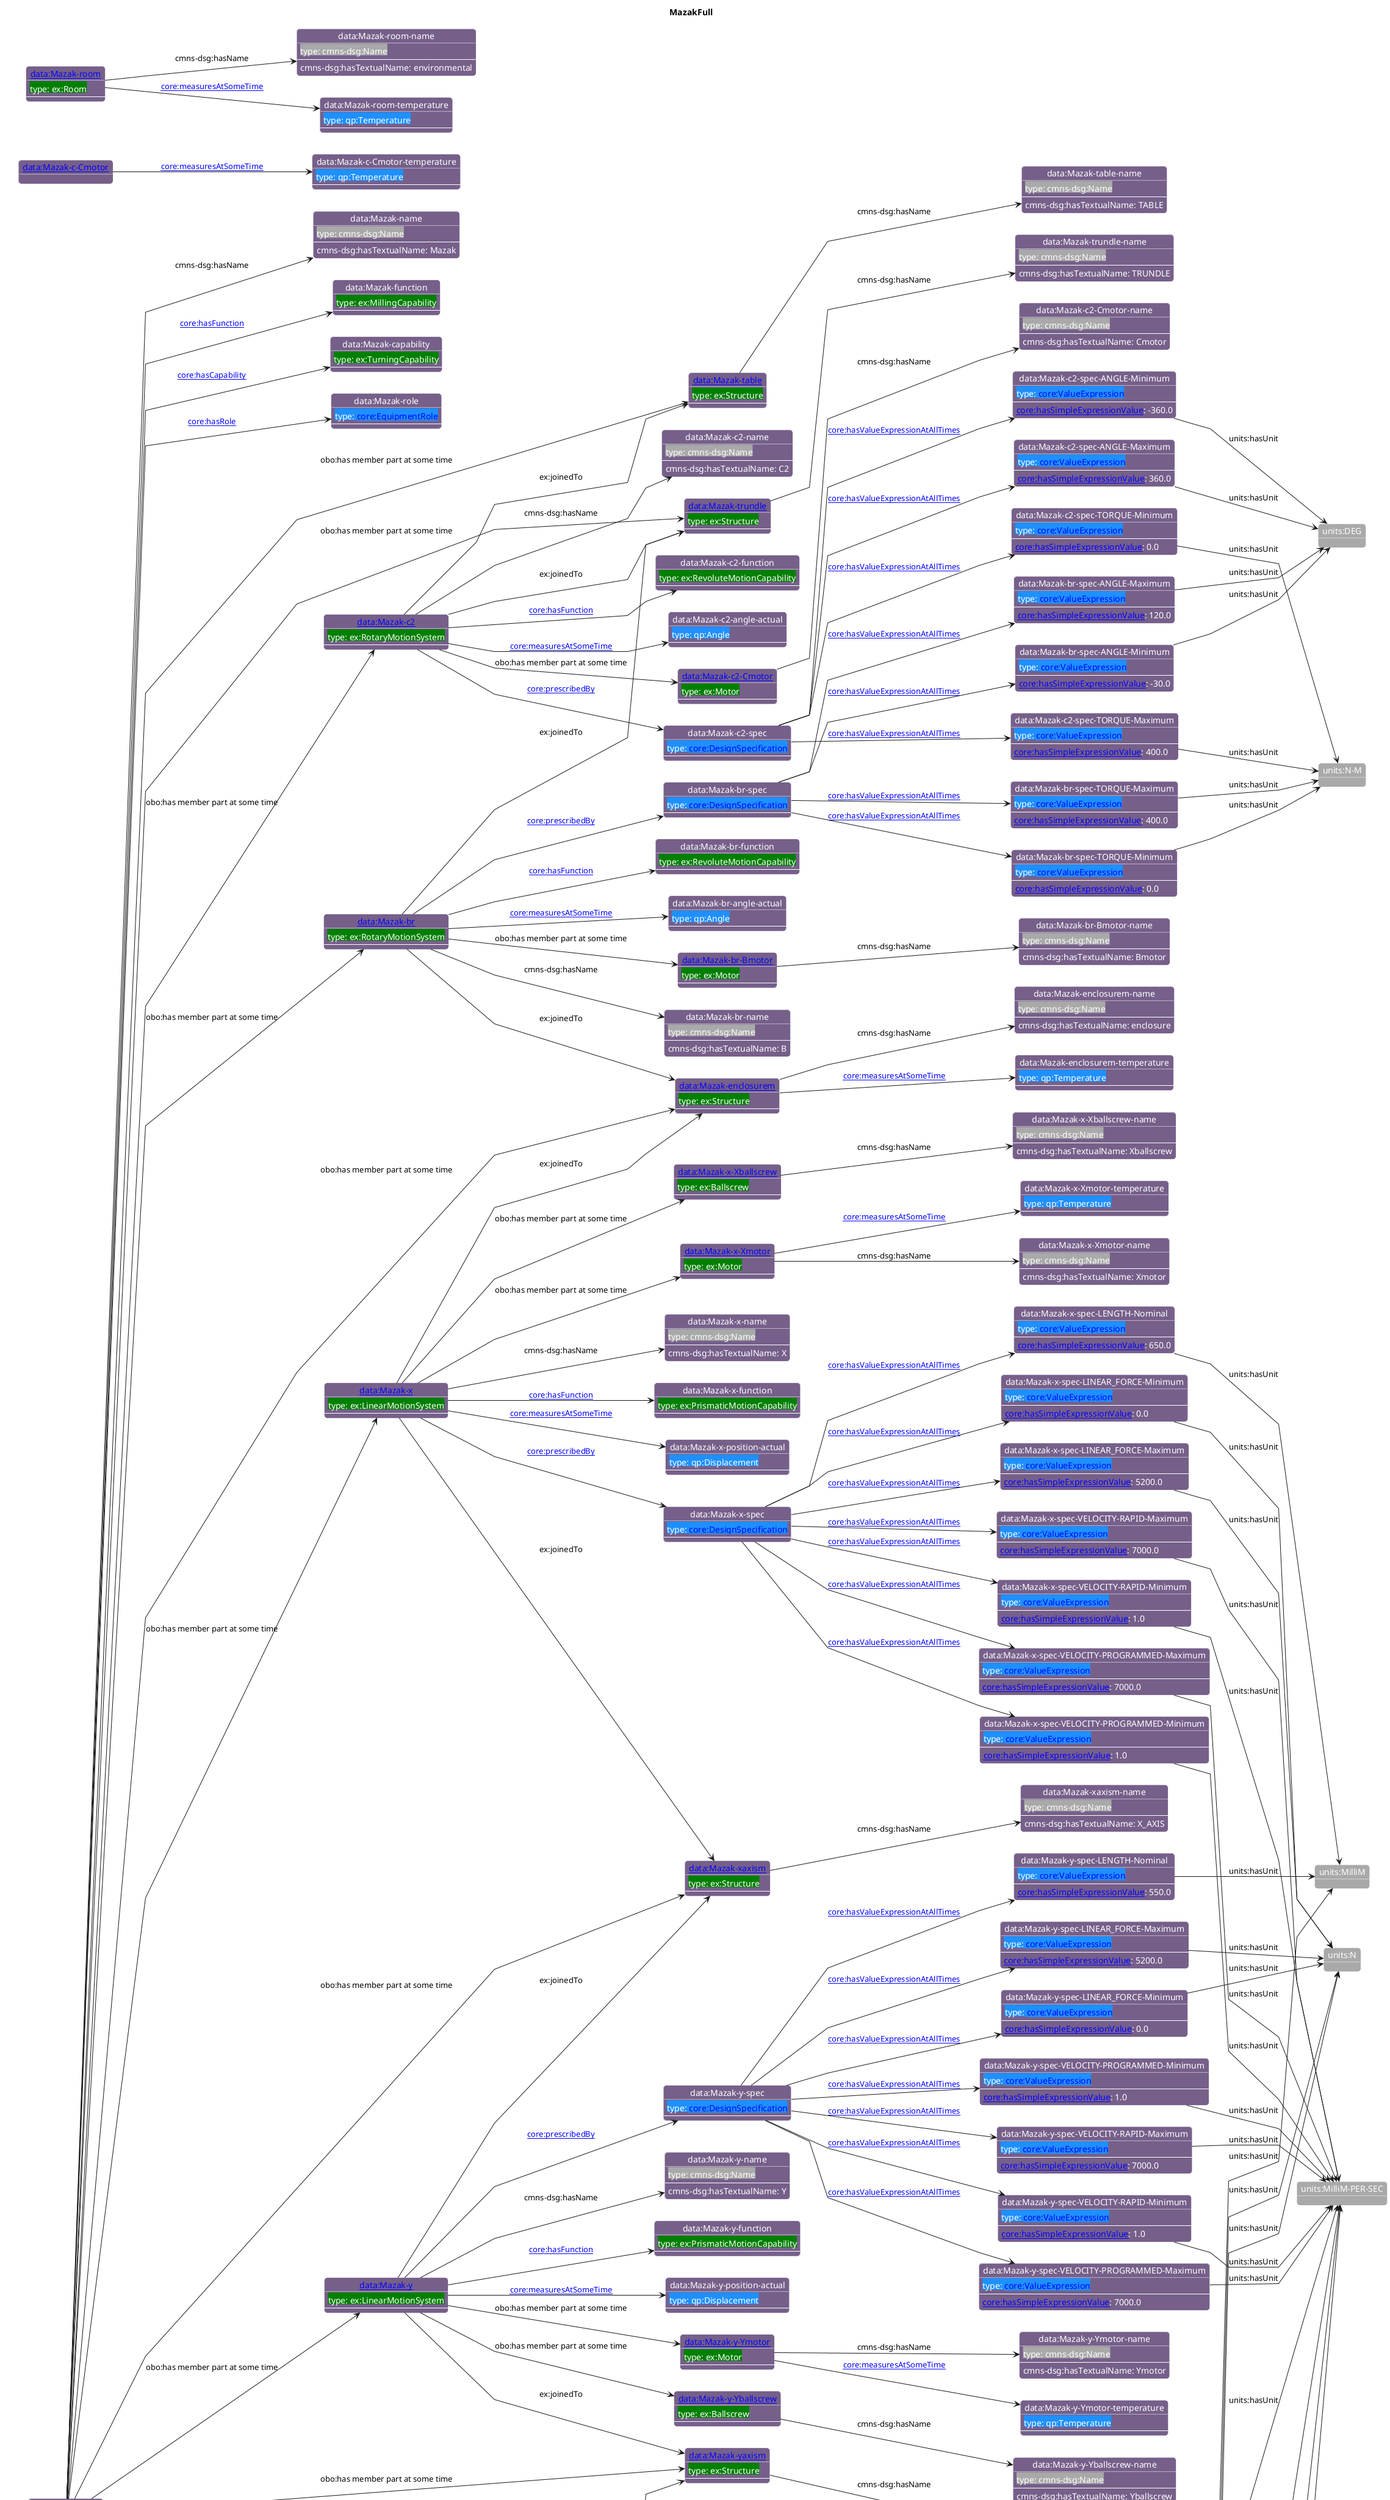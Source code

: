 @startuml
skinparam linetype polyline
left to right direction
title MazakFull

skinparam roundCorner 10

skinparam object {
  BackgroundColor 76608A
  fontColor White
  BorderColor White 
  FontName Helvetica   
}

skinparam class{
   BackgroundColor White
   fontColor black
   FontStyle bold
   FontName Helvetica
}

object "data:" as o1 #76608A {
 <back:#DarkGrey>type: owl:Ontology</back> 
---
 }
object "ex:" as o2 #Green 
object "[[./Mazak.html data:Mazak]]" as o3 #76608A {
 <back:#Green>type: ex:Machine</back> 
---
 }
object "data:Mazak-name" as o4 #76608A {
 <back:#DarkGrey>type: cmns-dsg:Name</back> 
---
 }
object "data:Mazak-function" as o5 #76608A {
 <back:#Green>type: ex:MillingCapability</back> 
---
 }
object "data:Mazak-capability" as o6 #76608A {
 <back:#Green>type: ex:TurningCapability</back> 
---
 }
object "data:Mazak-role" as o7 #76608A {
 <back:#1E90FF>type: [[https://spec.industrialontologies.org/ontology/core/Core/EquipmentRole core:EquipmentRole]]</back> 
---
 }
object "[[./Mazak-xaxism.html data:Mazak-xaxism]]" as o8 #76608A {
 <back:#Green>type: ex:Structure</back> 
---
 }
object "[[./Mazak-yaxism.html data:Mazak-yaxism]]" as o9 #76608A {
 <back:#Green>type: ex:Structure</back> 
---
 }
object "[[./Mazak-zaxis.html data:Mazak-zaxis]]" as o10 #76608A {
 <back:#Green>type: ex:Structure</back> 
---
 }
object "[[./Mazak-table.html data:Mazak-table]]" as o11 #76608A {
 <back:#Green>type: ex:Structure</back> 
---
 }
object "[[./Mazak-trundle.html data:Mazak-trundle]]" as o12 #76608A {
 <back:#Green>type: ex:Structure</back> 
---
 }
object "[[./Mazak-x.html data:Mazak-x]]" as o13 #76608A {
 <back:#Green>type: ex:LinearMotionSystem</back> 
---
 }
object "[[./Mazak-y.html data:Mazak-y]]" as o14 #76608A {
 <back:#Green>type: ex:LinearMotionSystem</back> 
---
 }
object "[[./Mazak-z.html data:Mazak-z]]" as o15 #76608A {
 <back:#Green>type: ex:LinearMotionSystem</back> 
---
 }
object "[[./Mazak-c.html data:Mazak-c]]" as o16 #76608A {
 <back:#Green>type: ex:RotaryMotionSystem</back> 
---
 }
object "[[./Mazak-br.html data:Mazak-br]]" as o17 #76608A {
 <back:#Green>type: ex:RotaryMotionSystem</back> 
---
 }
object "[[./Mazak-c2.html data:Mazak-c2]]" as o18 #76608A {
 <back:#Green>type: ex:RotaryMotionSystem</back> 
---
 }
object "[[./Mazak-cont.html data:Mazak-cont]]" as o19 #76608A {
 <back:#Green>type: ex:ControlSystem</back> 
---
 }
object "[[./Mazak-door1.html data:Mazak-door1]]" as o20 #76608A {
 <back:#DFA702>type: obo:object</back> 
---
 }
object "[[./Mazak-partocc.html data:Mazak-partocc]]" as o21 #76608A {
 <back:#Green>type: ex:Part</back> 
---
 }
object "[[./Mazak-elec.html data:Mazak-elec]]" as o22 #76608A {
 <back:#Green>type: ex:ElectricalSystem</back> 
---
 }
object "[[./Mazak-hydraulic.html data:Mazak-hydraulic]]" as o23 #76608A {
 <back:#Green>type: ex:HydraulicSystem</back> 
---
 }
object "[[./Mazak-coolant.html data:Mazak-coolant]]" as o24 #76608A {
 <back:#DFA702>type: obo:object</back> 
---
 }
object "[[./Mazak-pneumatic.html data:Mazak-pneumatic]]" as o25 #76608A {
 <back:#Green>type: ex:PneumaticSystem</back> 
---
 }
object "[[./Mazak-lubrication.html data:Mazak-lubrication]]" as o26 #76608A {
 <back:#Green>type: ex:LubricationSystem</back> 
---
 }
object "[[./Mazak-personnelm.html data:Mazak-personnelm]]" as o27 #76608A {
 <back:#1E90FF>type: [[https://spec.industrialontologies.org/ontology/core/Core/Person core:Person]]</back> 
---
 }
object "[[./Mazak-procstock.html data:Mazak-procstock]]" as o28 #76608A {
 <back:#Green>type: ex:Stock</back> 
---
 }
object "[[./Mazak-enclosurem.html data:Mazak-enclosurem]]" as o29 #76608A {
 <back:#Green>type: ex:Structure</back> 
---
 }
object "data:Mazak-xaxism-name" as o30 #76608A {
 <back:#DarkGrey>type: cmns-dsg:Name</back> 
---
 }
object "data:Mazak-yaxism-name" as o31 #76608A {
 <back:#DarkGrey>type: cmns-dsg:Name</back> 
---
 }
object "data:Mazak-zaxis-name" as o32 #76608A {
 <back:#DarkGrey>type: cmns-dsg:Name</back> 
---
 }
object "data:Mazak-table-name" as o33 #76608A {
 <back:#DarkGrey>type: cmns-dsg:Name</back> 
---
 }
object "data:Mazak-trundle-name" as o34 #76608A {
 <back:#DarkGrey>type: cmns-dsg:Name</back> 
---
 }
object "data:Mazak-x-name" as o35 #76608A {
 <back:#DarkGrey>type: cmns-dsg:Name</back> 
---
 }
object "data:Mazak-x-spec" as o36 #76608A {
 <back:#1E90FF>type: [[https://spec.industrialontologies.org/ontology/core/Core/DesignSpecification core:DesignSpecification]]</back> 
---
 }
object "data:Mazak-x-function" as o37 #76608A {
 <back:#Green>type: ex:PrismaticMotionCapability</back> 
---
 }
object "data:Mazak-x-position-actual" as o38 #76608A {
 <back:#1E90FF>type: qp:Displacement</back> 
---
 }
object "[[./Mazak-x-Xballscrew.html data:Mazak-x-Xballscrew]]" as o39 #76608A {
 <back:#Green>type: ex:Ballscrew</back> 
---
 }
object "[[./Mazak-x-Xmotor.html data:Mazak-x-Xmotor]]" as o40 #76608A {
 <back:#Green>type: ex:Motor</back> 
---
 }
object "data:Mazak-x-spec-LENGTH-Nominal" as o41 #76608A {
 <back:#1E90FF>type: [[https://spec.industrialontologies.org/ontology/core/Core/ValueExpression core:ValueExpression]]</back> 
---
 }
object "data:Mazak-x-spec-LINEAR_FORCE-Maximum" as o42 #76608A {
 <back:#1E90FF>type: [[https://spec.industrialontologies.org/ontology/core/Core/ValueExpression core:ValueExpression]]</back> 
---
 }
object "data:Mazak-x-spec-LINEAR_FORCE-Minimum" as o43 #76608A {
 <back:#1E90FF>type: [[https://spec.industrialontologies.org/ontology/core/Core/ValueExpression core:ValueExpression]]</back> 
---
 }
object "data:Mazak-x-spec-VELOCITY-RAPID-Maximum" as o44 #76608A {
 <back:#1E90FF>type: [[https://spec.industrialontologies.org/ontology/core/Core/ValueExpression core:ValueExpression]]</back> 
---
 }
object "data:Mazak-x-spec-VELOCITY-RAPID-Minimum" as o45 #76608A {
 <back:#1E90FF>type: [[https://spec.industrialontologies.org/ontology/core/Core/ValueExpression core:ValueExpression]]</back> 
---
 }
object "data:Mazak-x-spec-VELOCITY-PROGRAMMED-Maximum" as o46 #76608A {
 <back:#1E90FF>type: [[https://spec.industrialontologies.org/ontology/core/Core/ValueExpression core:ValueExpression]]</back> 
---
 }
object "data:Mazak-x-spec-VELOCITY-PROGRAMMED-Minimum" as o47 #76608A {
 <back:#1E90FF>type: [[https://spec.industrialontologies.org/ontology/core/Core/ValueExpression core:ValueExpression]]</back> 
---
 }
object "units:MilliM" as o48 #DarkGrey 
object "units:N" as o49 #DarkGrey 
object "units:MilliM-PER-SEC" as o50 #DarkGrey 
object "data:Mazak-x-Xmotor-temperature" as o51 #76608A {
 <back:#1E90FF>type: qp:Temperature</back> 
---
 }
object "data:Mazak-x-Xmotor-name" as o52 #76608A {
 <back:#DarkGrey>type: cmns-dsg:Name</back> 
---
 }
object "data:Mazak-x-Xballscrew-name" as o53 #76608A {
 <back:#DarkGrey>type: cmns-dsg:Name</back> 
---
 }
object "data:Mazak-y-name" as o54 #76608A {
 <back:#DarkGrey>type: cmns-dsg:Name</back> 
---
 }
object "data:Mazak-y-spec" as o55 #76608A {
 <back:#1E90FF>type: [[https://spec.industrialontologies.org/ontology/core/Core/DesignSpecification core:DesignSpecification]]</back> 
---
 }
object "data:Mazak-y-function" as o56 #76608A {
 <back:#Green>type: ex:PrismaticMotionCapability</back> 
---
 }
object "data:Mazak-y-position-actual" as o57 #76608A {
 <back:#1E90FF>type: qp:Displacement</back> 
---
 }
object "[[./Mazak-y-Yballscrew.html data:Mazak-y-Yballscrew]]" as o58 #76608A {
 <back:#Green>type: ex:Ballscrew</back> 
---
 }
object "[[./Mazak-y-Ymotor.html data:Mazak-y-Ymotor]]" as o59 #76608A {
 <back:#Green>type: ex:Motor</back> 
---
 }
object "data:Mazak-y-spec-LENGTH-Nominal" as o60 #76608A {
 <back:#1E90FF>type: [[https://spec.industrialontologies.org/ontology/core/Core/ValueExpression core:ValueExpression]]</back> 
---
 }
object "data:Mazak-y-spec-LINEAR_FORCE-Maximum" as o61 #76608A {
 <back:#1E90FF>type: [[https://spec.industrialontologies.org/ontology/core/Core/ValueExpression core:ValueExpression]]</back> 
---
 }
object "data:Mazak-y-spec-LINEAR_FORCE-Minimum" as o62 #76608A {
 <back:#1E90FF>type: [[https://spec.industrialontologies.org/ontology/core/Core/ValueExpression core:ValueExpression]]</back> 
---
 }
object "data:Mazak-y-spec-VELOCITY-RAPID-Maximum" as o63 #76608A {
 <back:#1E90FF>type: [[https://spec.industrialontologies.org/ontology/core/Core/ValueExpression core:ValueExpression]]</back> 
---
 }
object "data:Mazak-y-spec-VELOCITY-RAPID-Minimum" as o64 #76608A {
 <back:#1E90FF>type: [[https://spec.industrialontologies.org/ontology/core/Core/ValueExpression core:ValueExpression]]</back> 
---
 }
object "data:Mazak-y-spec-VELOCITY-PROGRAMMED-Maximum" as o65 #76608A {
 <back:#1E90FF>type: [[https://spec.industrialontologies.org/ontology/core/Core/ValueExpression core:ValueExpression]]</back> 
---
 }
object "data:Mazak-y-spec-VELOCITY-PROGRAMMED-Minimum" as o66 #76608A {
 <back:#1E90FF>type: [[https://spec.industrialontologies.org/ontology/core/Core/ValueExpression core:ValueExpression]]</back> 
---
 }
object "data:Mazak-y-Ymotor-temperature" as o67 #76608A {
 <back:#1E90FF>type: qp:Temperature</back> 
---
 }
object "data:Mazak-y-Ymotor-name" as o68 #76608A {
 <back:#DarkGrey>type: cmns-dsg:Name</back> 
---
 }
object "data:Mazak-y-Yballscrew-name" as o69 #76608A {
 <back:#DarkGrey>type: cmns-dsg:Name</back> 
---
 }
object "data:Mazak-z-name" as o70 #76608A {
 <back:#DarkGrey>type: cmns-dsg:Name</back> 
---
 }
object "data:Mazak-z-spec" as o71 #76608A {
 <back:#1E90FF>type: [[https://spec.industrialontologies.org/ontology/core/Core/DesignSpecification core:DesignSpecification]]</back> 
---
 }
object "data:Mazak-z-function" as o72 #76608A {
 <back:#Green>type: ex:PrismaticMotionCapability</back> 
---
 }
object "data:Mazak-z-position-actual" as o73 #76608A {
 <back:#1E90FF>type: qp:Displacement</back> 
---
 }
object "[[./Mazak-z-Zballscrew.html data:Mazak-z-Zballscrew]]" as o74 #76608A {
 <back:#Green>type: ex:Ballscrew</back> 
---
 }
object "[[./Mazak-z-Zmotor.html data:Mazak-z-Zmotor]]" as o75 #76608A {
 <back:#Green>type: ex:Motor</back> 
---
 }
object "data:Mazak-z-spec-LENGTH-Nominal" as o76 #76608A {
 <back:#1E90FF>type: [[https://spec.industrialontologies.org/ontology/core/Core/ValueExpression core:ValueExpression]]</back> 
---
 }
object "data:Mazak-z-spec-LINEAR_FORCE-Maximum" as o77 #76608A {
 <back:#1E90FF>type: [[https://spec.industrialontologies.org/ontology/core/Core/ValueExpression core:ValueExpression]]</back> 
---
 }
object "data:Mazak-z-spec-LINEAR_FORCE-Minimum" as o78 #76608A {
 <back:#1E90FF>type: [[https://spec.industrialontologies.org/ontology/core/Core/ValueExpression core:ValueExpression]]</back> 
---
 }
object "data:Mazak-z-spec-VELOCITY-RAPID-Maximum" as o79 #76608A {
 <back:#1E90FF>type: [[https://spec.industrialontologies.org/ontology/core/Core/ValueExpression core:ValueExpression]]</back> 
---
 }
object "data:Mazak-z-spec-VELOCITY-RAPID-Minimum" as o80 #76608A {
 <back:#1E90FF>type: [[https://spec.industrialontologies.org/ontology/core/Core/ValueExpression core:ValueExpression]]</back> 
---
 }
object "data:Mazak-z-spec-VELOCITY-PROGRAMMED-Maximum" as o81 #76608A {
 <back:#1E90FF>type: [[https://spec.industrialontologies.org/ontology/core/Core/ValueExpression core:ValueExpression]]</back> 
---
 }
object "data:Mazak-z-spec-VELOCITY-PROGRAMMED-Minimum" as o82 #76608A {
 <back:#1E90FF>type: [[https://spec.industrialontologies.org/ontology/core/Core/ValueExpression core:ValueExpression]]</back> 
---
 }
object "data:Mazak-z-Zmotor-temperature" as o83 #76608A {
 <back:#1E90FF>type: qp:Temperature</back> 
---
 }
object "data:Mazak-z-Zmotor-name" as o84 #76608A {
 <back:#DarkGrey>type: cmns-dsg:Name</back> 
---
 }
object "data:Mazak-z-Zballscrew-name" as o85 #76608A {
 <back:#DarkGrey>type: cmns-dsg:Name</back> 
---
 }
object "data:Mazak-c-name" as o86 #76608A {
 <back:#DarkGrey>type: cmns-dsg:Name</back> 
---
 }
object "data:Mazak-c-spec" as o87 #76608A {
 <back:#1E90FF>type: [[https://spec.industrialontologies.org/ontology/core/Core/DesignSpecification core:DesignSpecification]]</back> 
---
 }
object "data:Mazak-c-function" as o88 #76608A {
 <back:#Green>type: ex:ContinuousMotionCapability</back> 
---
 }
object "data:Mazak-c-rotary_velocity-actual" as o89 #76608A {
 <back:#1E90FF>type: qp:Speed</back> 
---
 }
object "[[./Mazak-c-C2motor.html data:Mazak-c-C2motor]]" as o90 #76608A {
 <back:#Green>type: ex:Motor</back> 
---
 }
object "data:Mazak-c-spec-VELOCITY-Maximum" as o91 #76608A {
 <back:#1E90FF>type: [[https://spec.industrialontologies.org/ontology/core/Core/ValueExpression core:ValueExpression]]</back> 
---
 }
object "data:Mazak-c-spec-VELOCITY-Minimum" as o92 #76608A {
 <back:#1E90FF>type: [[https://spec.industrialontologies.org/ontology/core/Core/ValueExpression core:ValueExpression]]</back> 
---
 }
object "units:REV-PER-MIN" as o93 #DarkGrey 
object "[[./Mazak-c-Cmotor.html data:Mazak-c-Cmotor]]" as o94 #76608A 
object "data:Mazak-c-Cmotor-temperature" as o95 #76608A {
 <back:#1E90FF>type: qp:Temperature</back> 
---
 }
object "data:Mazak-c-C2motor-name" as o96 #76608A {
 <back:#DarkGrey>type: cmns-dsg:Name</back> 
---
 }
object "data:Mazak-br-name" as o97 #76608A {
 <back:#DarkGrey>type: cmns-dsg:Name</back> 
---
 }
object "data:Mazak-br-spec" as o98 #76608A {
 <back:#1E90FF>type: [[https://spec.industrialontologies.org/ontology/core/Core/DesignSpecification core:DesignSpecification]]</back> 
---
 }
object "data:Mazak-br-function" as o99 #76608A {
 <back:#Green>type: ex:RevoluteMotionCapability</back> 
---
 }
object "data:Mazak-br-angle-actual" as o100 #76608A {
 <back:#1E90FF>type: qp:Angle</back> 
---
 }
object "[[./Mazak-br-Bmotor.html data:Mazak-br-Bmotor]]" as o101 #76608A {
 <back:#Green>type: ex:Motor</back> 
---
 }
object "data:Mazak-br-spec-ANGLE-Maximum" as o102 #76608A {
 <back:#1E90FF>type: [[https://spec.industrialontologies.org/ontology/core/Core/ValueExpression core:ValueExpression]]</back> 
---
 }
object "data:Mazak-br-spec-ANGLE-Minimum" as o103 #76608A {
 <back:#1E90FF>type: [[https://spec.industrialontologies.org/ontology/core/Core/ValueExpression core:ValueExpression]]</back> 
---
 }
object "data:Mazak-br-spec-TORQUE-Maximum" as o104 #76608A {
 <back:#1E90FF>type: [[https://spec.industrialontologies.org/ontology/core/Core/ValueExpression core:ValueExpression]]</back> 
---
 }
object "data:Mazak-br-spec-TORQUE-Minimum" as o105 #76608A {
 <back:#1E90FF>type: [[https://spec.industrialontologies.org/ontology/core/Core/ValueExpression core:ValueExpression]]</back> 
---
 }
object "units:DEG" as o106 #DarkGrey 
object "units:N-M" as o107 #DarkGrey 
object "data:Mazak-br-Bmotor-name" as o108 #76608A {
 <back:#DarkGrey>type: cmns-dsg:Name</back> 
---
 }
object "data:Mazak-c2-name" as o109 #76608A {
 <back:#DarkGrey>type: cmns-dsg:Name</back> 
---
 }
object "data:Mazak-c2-spec" as o110 #76608A {
 <back:#1E90FF>type: [[https://spec.industrialontologies.org/ontology/core/Core/DesignSpecification core:DesignSpecification]]</back> 
---
 }
object "data:Mazak-c2-function" as o111 #76608A {
 <back:#Green>type: ex:RevoluteMotionCapability</back> 
---
 }
object "data:Mazak-c2-angle-actual" as o112 #76608A {
 <back:#1E90FF>type: qp:Angle</back> 
---
 }
object "[[./Mazak-c2-Cmotor.html data:Mazak-c2-Cmotor]]" as o113 #76608A {
 <back:#Green>type: ex:Motor</back> 
---
 }
object "data:Mazak-c2-spec-ANGLE-Maximum" as o114 #76608A {
 <back:#1E90FF>type: [[https://spec.industrialontologies.org/ontology/core/Core/ValueExpression core:ValueExpression]]</back> 
---
 }
object "data:Mazak-c2-spec-ANGLE-Minimum" as o115 #76608A {
 <back:#1E90FF>type: [[https://spec.industrialontologies.org/ontology/core/Core/ValueExpression core:ValueExpression]]</back> 
---
 }
object "data:Mazak-c2-spec-TORQUE-Maximum" as o116 #76608A {
 <back:#1E90FF>type: [[https://spec.industrialontologies.org/ontology/core/Core/ValueExpression core:ValueExpression]]</back> 
---
 }
object "data:Mazak-c2-spec-TORQUE-Minimum" as o117 #76608A {
 <back:#1E90FF>type: [[https://spec.industrialontologies.org/ontology/core/Core/ValueExpression core:ValueExpression]]</back> 
---
 }
object "data:Mazak-c2-Cmotor-name" as o118 #76608A {
 <back:#DarkGrey>type: cmns-dsg:Name</back> 
---
 }
object "data:Mazak-cont-name" as o119 #76608A {
 <back:#DarkGrey>type: cmns-dsg:Name</back> 
---
 }
object "[[./Mazak-cont-path1.html data:Mazak-cont-path1]]" as o120 #76608A {
 <back:#Green>type: ex:ControlSystemPath</back> 
---
 }
object "data:Mazak-cont-path1-name" as o121 #76608A {
 <back:#DarkGrey>type: cmns-dsg:Name</back> 
---
 }
object "data:Mazak-door1-name" as o122 #76608A {
 <back:#DarkGrey>type: cmns-dsg:Name</back> 
---
 }
object "data:Mazak-partocc-name" as o123 #76608A {
 <back:#DarkGrey>type: cmns-dsg:Name</back> 
---
 }
object "data:Mazak-elec-name" as o124 #76608A {
 <back:#DarkGrey>type: cmns-dsg:Name</back> 
---
 }
object "data:Mazak-hydraulic-name" as o125 #76608A {
 <back:#DarkGrey>type: cmns-dsg:Name</back> 
---
 }
object "data:Mazak-coolant-name" as o126 #76608A {
 <back:#DarkGrey>type: cmns-dsg:Name</back> 
---
 }
object "data:Mazak-coolant-temperature" as o127 #76608A {
 <back:#1E90FF>type: qp:Temperature</back> 
---
 }
object "data:Mazak-pneumatic-name" as o128 #76608A {
 <back:#DarkGrey>type: cmns-dsg:Name</back> 
---
 }
object "data:Mazak-lubrication-name" as o129 #76608A {
 <back:#DarkGrey>type: cmns-dsg:Name</back> 
---
 }
object "[[./Mazak-room.html data:Mazak-room]]" as o130 #76608A {
 <back:#Green>type: ex:Room</back> 
---
 }
object "data:Mazak-room-name" as o131 #76608A {
 <back:#DarkGrey>type: cmns-dsg:Name</back> 
---
 }
object "data:Mazak-room-temperature" as o132 #76608A {
 <back:#1E90FF>type: qp:Temperature</back> 
---
 }
object "data:Mazak-personnelm-name" as o133 #76608A {
 <back:#DarkGrey>type: cmns-dsg:Name</back> 
---
 }
object "data:Mazak-procstock-name" as o134 #76608A {
 <back:#DarkGrey>type: cmns-dsg:Name</back> 
---
 }
object "data:Mazak-enclosurem-name" as o135 #76608A {
 <back:#DarkGrey>type: cmns-dsg:Name</back> 
---
 }
object "data:Mazak-enclosurem-temperature" as o136 #76608A {
 <back:#1E90FF>type: qp:Temperature</back> 
---
 }
o1 : rdfs:label: Machine Ontology
o1 --> o2 : owl:imports
o3 --> o4 : cmns-dsg:hasName
o3 --> o5 : [[https://spec.industrialontologies.org/ontology/core/Core/hasFunction core:hasFunction]]
o3 --> o6 : [[https://spec.industrialontologies.org/ontology/core/Core/hasCapability core:hasCapability]]
o3 --> o7 : [[https://spec.industrialontologies.org/ontology/core/Core/hasRole core:hasRole]]
o3 --> o8 : obo:has member part at some time
o3 --> o9 : obo:has member part at some time
o3 --> o10 : obo:has member part at some time
o3 --> o11 : obo:has member part at some time
o3 --> o12 : obo:has member part at some time
o3 --> o13 : obo:has member part at some time
o3 --> o14 : obo:has member part at some time
o3 --> o15 : obo:has member part at some time
o3 --> o16 : obo:has member part at some time
o3 --> o17 : obo:has member part at some time
o3 --> o18 : obo:has member part at some time
o3 --> o19 : obo:has member part at some time
o3 --> o20 : obo:has member part at some time
o3 --> o21 : obo:has member part at some time
o3 --> o22 : obo:has member part at some time
o3 --> o23 : obo:has member part at some time
o3 --> o24 : obo:has member part at some time
o3 --> o25 : obo:has member part at some time
o3 --> o26 : obo:has member part at some time
o3 --> o27 : obo:has member part at some time
o3 --> o28 : obo:has member part at some time
o3 --> o29 : obo:has member part at some time
o4 : cmns-dsg:hasTextualName: Mazak
o8 --> o30 : cmns-dsg:hasName
o30 : cmns-dsg:hasTextualName: X_AXIS
o9 --> o31 : cmns-dsg:hasName
o31 : cmns-dsg:hasTextualName: Y_AXIS
o10 --> o32 : cmns-dsg:hasName
o32 : cmns-dsg:hasTextualName: Z_AXIS
o11 --> o33 : cmns-dsg:hasName
o33 : cmns-dsg:hasTextualName: TABLE
o12 --> o34 : cmns-dsg:hasName
o34 : cmns-dsg:hasTextualName: TRUNDLE
o13 --> o35 : cmns-dsg:hasName
o13 --> o36 : [[https://spec.industrialontologies.org/ontology/core/Core/prescribedBy core:prescribedBy]]
o13 --> o29 : ex:joinedTo
o13 --> o8 : ex:joinedTo
o13 --> o37 : [[https://spec.industrialontologies.org/ontology/core/Core/hasFunction core:hasFunction]]
o13 --> o38 : [[https://spec.industrialontologies.org/ontology/core/Core/measuresAtSomeTime core:measuresAtSomeTime]]
o13 --> o39 : obo:has member part at some time
o13 --> o40 : obo:has member part at some time
o35 : cmns-dsg:hasTextualName: X
o36 --> o41 : [[https://spec.industrialontologies.org/ontology/core/Core/hasValueExpressionAtAllTimes core:hasValueExpressionAtAllTimes]]
o36 --> o42 : [[https://spec.industrialontologies.org/ontology/core/Core/hasValueExpressionAtAllTimes core:hasValueExpressionAtAllTimes]]
o36 --> o43 : [[https://spec.industrialontologies.org/ontology/core/Core/hasValueExpressionAtAllTimes core:hasValueExpressionAtAllTimes]]
o36 --> o44 : [[https://spec.industrialontologies.org/ontology/core/Core/hasValueExpressionAtAllTimes core:hasValueExpressionAtAllTimes]]
o36 --> o45 : [[https://spec.industrialontologies.org/ontology/core/Core/hasValueExpressionAtAllTimes core:hasValueExpressionAtAllTimes]]
o36 --> o46 : [[https://spec.industrialontologies.org/ontology/core/Core/hasValueExpressionAtAllTimes core:hasValueExpressionAtAllTimes]]
o36 --> o47 : [[https://spec.industrialontologies.org/ontology/core/Core/hasValueExpressionAtAllTimes core:hasValueExpressionAtAllTimes]]
o41 : [[https://spec.industrialontologies.org/ontology/core/Core/hasSimpleExpressionValue core:hasSimpleExpressionValue]]: 650.0
o41 --> o48 : units:hasUnit
o42 : [[https://spec.industrialontologies.org/ontology/core/Core/hasSimpleExpressionValue core:hasSimpleExpressionValue]]: 5200.0
o42 --> o49 : units:hasUnit
o43 : [[https://spec.industrialontologies.org/ontology/core/Core/hasSimpleExpressionValue core:hasSimpleExpressionValue]]: 0.0
o43 --> o49 : units:hasUnit
o44 : [[https://spec.industrialontologies.org/ontology/core/Core/hasSimpleExpressionValue core:hasSimpleExpressionValue]]: 7000.0
o44 --> o50 : units:hasUnit
o45 : [[https://spec.industrialontologies.org/ontology/core/Core/hasSimpleExpressionValue core:hasSimpleExpressionValue]]: 1.0
o45 --> o50 : units:hasUnit
o46 : [[https://spec.industrialontologies.org/ontology/core/Core/hasSimpleExpressionValue core:hasSimpleExpressionValue]]: 7000.0
o46 --> o50 : units:hasUnit
o47 : [[https://spec.industrialontologies.org/ontology/core/Core/hasSimpleExpressionValue core:hasSimpleExpressionValue]]: 1.0
o47 --> o50 : units:hasUnit
o40 --> o51 : [[https://spec.industrialontologies.org/ontology/core/Core/measuresAtSomeTime core:measuresAtSomeTime]]
o40 --> o52 : cmns-dsg:hasName
o39 --> o53 : cmns-dsg:hasName
o53 : cmns-dsg:hasTextualName: Xballscrew
o52 : cmns-dsg:hasTextualName: Xmotor
o14 --> o54 : cmns-dsg:hasName
o14 --> o55 : [[https://spec.industrialontologies.org/ontology/core/Core/prescribedBy core:prescribedBy]]
o14 --> o8 : ex:joinedTo
o14 --> o9 : ex:joinedTo
o14 --> o56 : [[https://spec.industrialontologies.org/ontology/core/Core/hasFunction core:hasFunction]]
o14 --> o57 : [[https://spec.industrialontologies.org/ontology/core/Core/measuresAtSomeTime core:measuresAtSomeTime]]
o14 --> o58 : obo:has member part at some time
o14 --> o59 : obo:has member part at some time
o54 : cmns-dsg:hasTextualName: Y
o55 --> o60 : [[https://spec.industrialontologies.org/ontology/core/Core/hasValueExpressionAtAllTimes core:hasValueExpressionAtAllTimes]]
o55 --> o61 : [[https://spec.industrialontologies.org/ontology/core/Core/hasValueExpressionAtAllTimes core:hasValueExpressionAtAllTimes]]
o55 --> o62 : [[https://spec.industrialontologies.org/ontology/core/Core/hasValueExpressionAtAllTimes core:hasValueExpressionAtAllTimes]]
o55 --> o63 : [[https://spec.industrialontologies.org/ontology/core/Core/hasValueExpressionAtAllTimes core:hasValueExpressionAtAllTimes]]
o55 --> o64 : [[https://spec.industrialontologies.org/ontology/core/Core/hasValueExpressionAtAllTimes core:hasValueExpressionAtAllTimes]]
o55 --> o65 : [[https://spec.industrialontologies.org/ontology/core/Core/hasValueExpressionAtAllTimes core:hasValueExpressionAtAllTimes]]
o55 --> o66 : [[https://spec.industrialontologies.org/ontology/core/Core/hasValueExpressionAtAllTimes core:hasValueExpressionAtAllTimes]]
o60 : [[https://spec.industrialontologies.org/ontology/core/Core/hasSimpleExpressionValue core:hasSimpleExpressionValue]]: 550.0
o60 --> o48 : units:hasUnit
o61 : [[https://spec.industrialontologies.org/ontology/core/Core/hasSimpleExpressionValue core:hasSimpleExpressionValue]]: 5200.0
o61 --> o49 : units:hasUnit
o62 : [[https://spec.industrialontologies.org/ontology/core/Core/hasSimpleExpressionValue core:hasSimpleExpressionValue]]: 0.0
o62 --> o49 : units:hasUnit
o63 : [[https://spec.industrialontologies.org/ontology/core/Core/hasSimpleExpressionValue core:hasSimpleExpressionValue]]: 7000.0
o63 --> o50 : units:hasUnit
o64 : [[https://spec.industrialontologies.org/ontology/core/Core/hasSimpleExpressionValue core:hasSimpleExpressionValue]]: 1.0
o64 --> o50 : units:hasUnit
o65 : [[https://spec.industrialontologies.org/ontology/core/Core/hasSimpleExpressionValue core:hasSimpleExpressionValue]]: 7000.0
o65 --> o50 : units:hasUnit
o66 : [[https://spec.industrialontologies.org/ontology/core/Core/hasSimpleExpressionValue core:hasSimpleExpressionValue]]: 1.0
o66 --> o50 : units:hasUnit
o59 --> o67 : [[https://spec.industrialontologies.org/ontology/core/Core/measuresAtSomeTime core:measuresAtSomeTime]]
o59 --> o68 : cmns-dsg:hasName
o58 --> o69 : cmns-dsg:hasName
o69 : cmns-dsg:hasTextualName: Yballscrew
o68 : cmns-dsg:hasTextualName: Ymotor
o15 --> o70 : cmns-dsg:hasName
o15 --> o71 : [[https://spec.industrialontologies.org/ontology/core/Core/prescribedBy core:prescribedBy]]
o15 --> o9 : ex:joinedTo
o15 --> o10 : ex:joinedTo
o15 --> o72 : [[https://spec.industrialontologies.org/ontology/core/Core/hasFunction core:hasFunction]]
o15 --> o73 : [[https://spec.industrialontologies.org/ontology/core/Core/measuresAtSomeTime core:measuresAtSomeTime]]
o15 --> o74 : obo:has member part at some time
o15 --> o75 : obo:has member part at some time
o70 : cmns-dsg:hasTextualName: Z
o71 --> o76 : [[https://spec.industrialontologies.org/ontology/core/Core/hasValueExpressionAtAllTimes core:hasValueExpressionAtAllTimes]]
o71 --> o77 : [[https://spec.industrialontologies.org/ontology/core/Core/hasValueExpressionAtAllTimes core:hasValueExpressionAtAllTimes]]
o71 --> o78 : [[https://spec.industrialontologies.org/ontology/core/Core/hasValueExpressionAtAllTimes core:hasValueExpressionAtAllTimes]]
o71 --> o79 : [[https://spec.industrialontologies.org/ontology/core/Core/hasValueExpressionAtAllTimes core:hasValueExpressionAtAllTimes]]
o71 --> o80 : [[https://spec.industrialontologies.org/ontology/core/Core/hasValueExpressionAtAllTimes core:hasValueExpressionAtAllTimes]]
o71 --> o81 : [[https://spec.industrialontologies.org/ontology/core/Core/hasValueExpressionAtAllTimes core:hasValueExpressionAtAllTimes]]
o71 --> o82 : [[https://spec.industrialontologies.org/ontology/core/Core/hasValueExpressionAtAllTimes core:hasValueExpressionAtAllTimes]]
o76 : [[https://spec.industrialontologies.org/ontology/core/Core/hasSimpleExpressionValue core:hasSimpleExpressionValue]]: 530.0
o76 --> o48 : units:hasUnit
o77 : [[https://spec.industrialontologies.org/ontology/core/Core/hasSimpleExpressionValue core:hasSimpleExpressionValue]]: 9600.0
o77 --> o49 : units:hasUnit
o78 : [[https://spec.industrialontologies.org/ontology/core/Core/hasSimpleExpressionValue core:hasSimpleExpressionValue]]: 0.0
o78 --> o49 : units:hasUnit
o79 : [[https://spec.industrialontologies.org/ontology/core/Core/hasSimpleExpressionValue core:hasSimpleExpressionValue]]: 7000.0
o79 --> o50 : units:hasUnit
o80 : [[https://spec.industrialontologies.org/ontology/core/Core/hasSimpleExpressionValue core:hasSimpleExpressionValue]]: 1.0
o80 --> o50 : units:hasUnit
o81 : [[https://spec.industrialontologies.org/ontology/core/Core/hasSimpleExpressionValue core:hasSimpleExpressionValue]]: 7000.0
o81 --> o50 : units:hasUnit
o82 : [[https://spec.industrialontologies.org/ontology/core/Core/hasSimpleExpressionValue core:hasSimpleExpressionValue]]: 1.0
o82 --> o50 : units:hasUnit
o75 --> o83 : [[https://spec.industrialontologies.org/ontology/core/Core/measuresAtSomeTime core:measuresAtSomeTime]]
o75 --> o84 : cmns-dsg:hasName
o74 --> o85 : cmns-dsg:hasName
o85 : cmns-dsg:hasTextualName: Zballscrew
o84 : cmns-dsg:hasTextualName: Zmotor
o16 --> o86 : cmns-dsg:hasName
o16 --> o87 : [[https://spec.industrialontologies.org/ontology/core/Core/prescribedBy core:prescribedBy]]
o16 --> o10 : ex:joinedTo
o16 --> o88 : [[https://spec.industrialontologies.org/ontology/core/Core/hasFunction core:hasFunction]]
o16 --> o89 : [[https://spec.industrialontologies.org/ontology/core/Core/measuresAtSomeTime core:measuresAtSomeTime]]
o16 --> o90 : obo:has member part at some time
o86 : cmns-dsg:hasTextualName: C1
o87 --> o91 : [[https://spec.industrialontologies.org/ontology/core/Core/hasValueExpressionAtAllTimes core:hasValueExpressionAtAllTimes]]
o87 --> o92 : [[https://spec.industrialontologies.org/ontology/core/Core/hasValueExpressionAtAllTimes core:hasValueExpressionAtAllTimes]]
o91 : [[https://spec.industrialontologies.org/ontology/core/Core/hasSimpleExpressionValue core:hasSimpleExpressionValue]]: 12000.0
o91 --> o93 : units:hasUnit
o92 : [[https://spec.industrialontologies.org/ontology/core/Core/hasSimpleExpressionValue core:hasSimpleExpressionValue]]: 0.0
o92 --> o93 : units:hasUnit
o94 --> o95 : [[https://spec.industrialontologies.org/ontology/core/Core/measuresAtSomeTime core:measuresAtSomeTime]]
o90 --> o96 : cmns-dsg:hasName
o96 : cmns-dsg:hasTextualName: C2motor
o17 --> o97 : cmns-dsg:hasName
o17 --> o98 : [[https://spec.industrialontologies.org/ontology/core/Core/prescribedBy core:prescribedBy]]
o17 --> o29 : ex:joinedTo
o17 --> o12 : ex:joinedTo
o17 --> o99 : [[https://spec.industrialontologies.org/ontology/core/Core/hasFunction core:hasFunction]]
o17 --> o100 : [[https://spec.industrialontologies.org/ontology/core/Core/measuresAtSomeTime core:measuresAtSomeTime]]
o17 --> o101 : obo:has member part at some time
o97 : cmns-dsg:hasTextualName: B
o98 --> o102 : [[https://spec.industrialontologies.org/ontology/core/Core/hasValueExpressionAtAllTimes core:hasValueExpressionAtAllTimes]]
o98 --> o103 : [[https://spec.industrialontologies.org/ontology/core/Core/hasValueExpressionAtAllTimes core:hasValueExpressionAtAllTimes]]
o98 --> o104 : [[https://spec.industrialontologies.org/ontology/core/Core/hasValueExpressionAtAllTimes core:hasValueExpressionAtAllTimes]]
o98 --> o105 : [[https://spec.industrialontologies.org/ontology/core/Core/hasValueExpressionAtAllTimes core:hasValueExpressionAtAllTimes]]
o102 : [[https://spec.industrialontologies.org/ontology/core/Core/hasSimpleExpressionValue core:hasSimpleExpressionValue]]: 120.0
o102 --> o106 : units:hasUnit
o103 : [[https://spec.industrialontologies.org/ontology/core/Core/hasSimpleExpressionValue core:hasSimpleExpressionValue]]: -30.0
o103 --> o106 : units:hasUnit
o104 : [[https://spec.industrialontologies.org/ontology/core/Core/hasSimpleExpressionValue core:hasSimpleExpressionValue]]: 400.0
o104 --> o107 : units:hasUnit
o105 : [[https://spec.industrialontologies.org/ontology/core/Core/hasSimpleExpressionValue core:hasSimpleExpressionValue]]: 0.0
o105 --> o107 : units:hasUnit
o101 --> o108 : cmns-dsg:hasName
o108 : cmns-dsg:hasTextualName: Bmotor
o18 --> o109 : cmns-dsg:hasName
o18 --> o110 : [[https://spec.industrialontologies.org/ontology/core/Core/prescribedBy core:prescribedBy]]
o18 --> o12 : ex:joinedTo
o18 --> o11 : ex:joinedTo
o18 --> o111 : [[https://spec.industrialontologies.org/ontology/core/Core/hasFunction core:hasFunction]]
o18 --> o112 : [[https://spec.industrialontologies.org/ontology/core/Core/measuresAtSomeTime core:measuresAtSomeTime]]
o18 --> o113 : obo:has member part at some time
o109 : cmns-dsg:hasTextualName: C2
o110 --> o114 : [[https://spec.industrialontologies.org/ontology/core/Core/hasValueExpressionAtAllTimes core:hasValueExpressionAtAllTimes]]
o110 --> o115 : [[https://spec.industrialontologies.org/ontology/core/Core/hasValueExpressionAtAllTimes core:hasValueExpressionAtAllTimes]]
o110 --> o116 : [[https://spec.industrialontologies.org/ontology/core/Core/hasValueExpressionAtAllTimes core:hasValueExpressionAtAllTimes]]
o110 --> o117 : [[https://spec.industrialontologies.org/ontology/core/Core/hasValueExpressionAtAllTimes core:hasValueExpressionAtAllTimes]]
o114 : [[https://spec.industrialontologies.org/ontology/core/Core/hasSimpleExpressionValue core:hasSimpleExpressionValue]]: 360.0
o114 --> o106 : units:hasUnit
o115 : [[https://spec.industrialontologies.org/ontology/core/Core/hasSimpleExpressionValue core:hasSimpleExpressionValue]]: -360.0
o115 --> o106 : units:hasUnit
o116 : [[https://spec.industrialontologies.org/ontology/core/Core/hasSimpleExpressionValue core:hasSimpleExpressionValue]]: 400.0
o116 --> o107 : units:hasUnit
o117 : [[https://spec.industrialontologies.org/ontology/core/Core/hasSimpleExpressionValue core:hasSimpleExpressionValue]]: 0.0
o117 --> o107 : units:hasUnit
o113 --> o118 : cmns-dsg:hasName
o118 : cmns-dsg:hasTextualName: Cmotor
o19 --> o119 : cmns-dsg:hasName
o19 --> o120 : obo:has member part at some time
o119 : cmns-dsg:hasTextualName: controller
o120 --> o121 : cmns-dsg:hasName
o121 : cmns-dsg:hasTextualName: path
o20 --> o122 : cmns-dsg:hasName
o122 : cmns-dsg:hasTextualName: door
o21 --> o123 : cmns-dsg:hasName
o123 : cmns-dsg:hasTextualName: partocc
o22 --> o124 : cmns-dsg:hasName
o124 : cmns-dsg:hasTextualName: electric
o23 --> o125 : cmns-dsg:hasName
o125 : cmns-dsg:hasTextualName: hydraulic
o24 --> o126 : cmns-dsg:hasName
o24 --> o127 : [[https://spec.industrialontologies.org/ontology/core/Core/measuresAtSomeTime core:measuresAtSomeTime]]
o126 : cmns-dsg:hasTextualName: coolant
o25 --> o128 : cmns-dsg:hasName
o128 : cmns-dsg:hasTextualName: pneumatic
o26 --> o129 : cmns-dsg:hasName
o129 : cmns-dsg:hasTextualName: lubrication
o130 --> o131 : cmns-dsg:hasName
o130 --> o132 : [[https://spec.industrialontologies.org/ontology/core/Core/measuresAtSomeTime core:measuresAtSomeTime]]
o131 : cmns-dsg:hasTextualName: environmental
o27 --> o133 : cmns-dsg:hasName
o133 : cmns-dsg:hasTextualName: personnel
o28 --> o134 : cmns-dsg:hasName
o134 : cmns-dsg:hasTextualName: stock
o29 --> o135 : cmns-dsg:hasName
o29 --> o136 : [[https://spec.industrialontologies.org/ontology/core/Core/measuresAtSomeTime core:measuresAtSomeTime]]
o135 : cmns-dsg:hasTextualName: enclosure
@enduml
